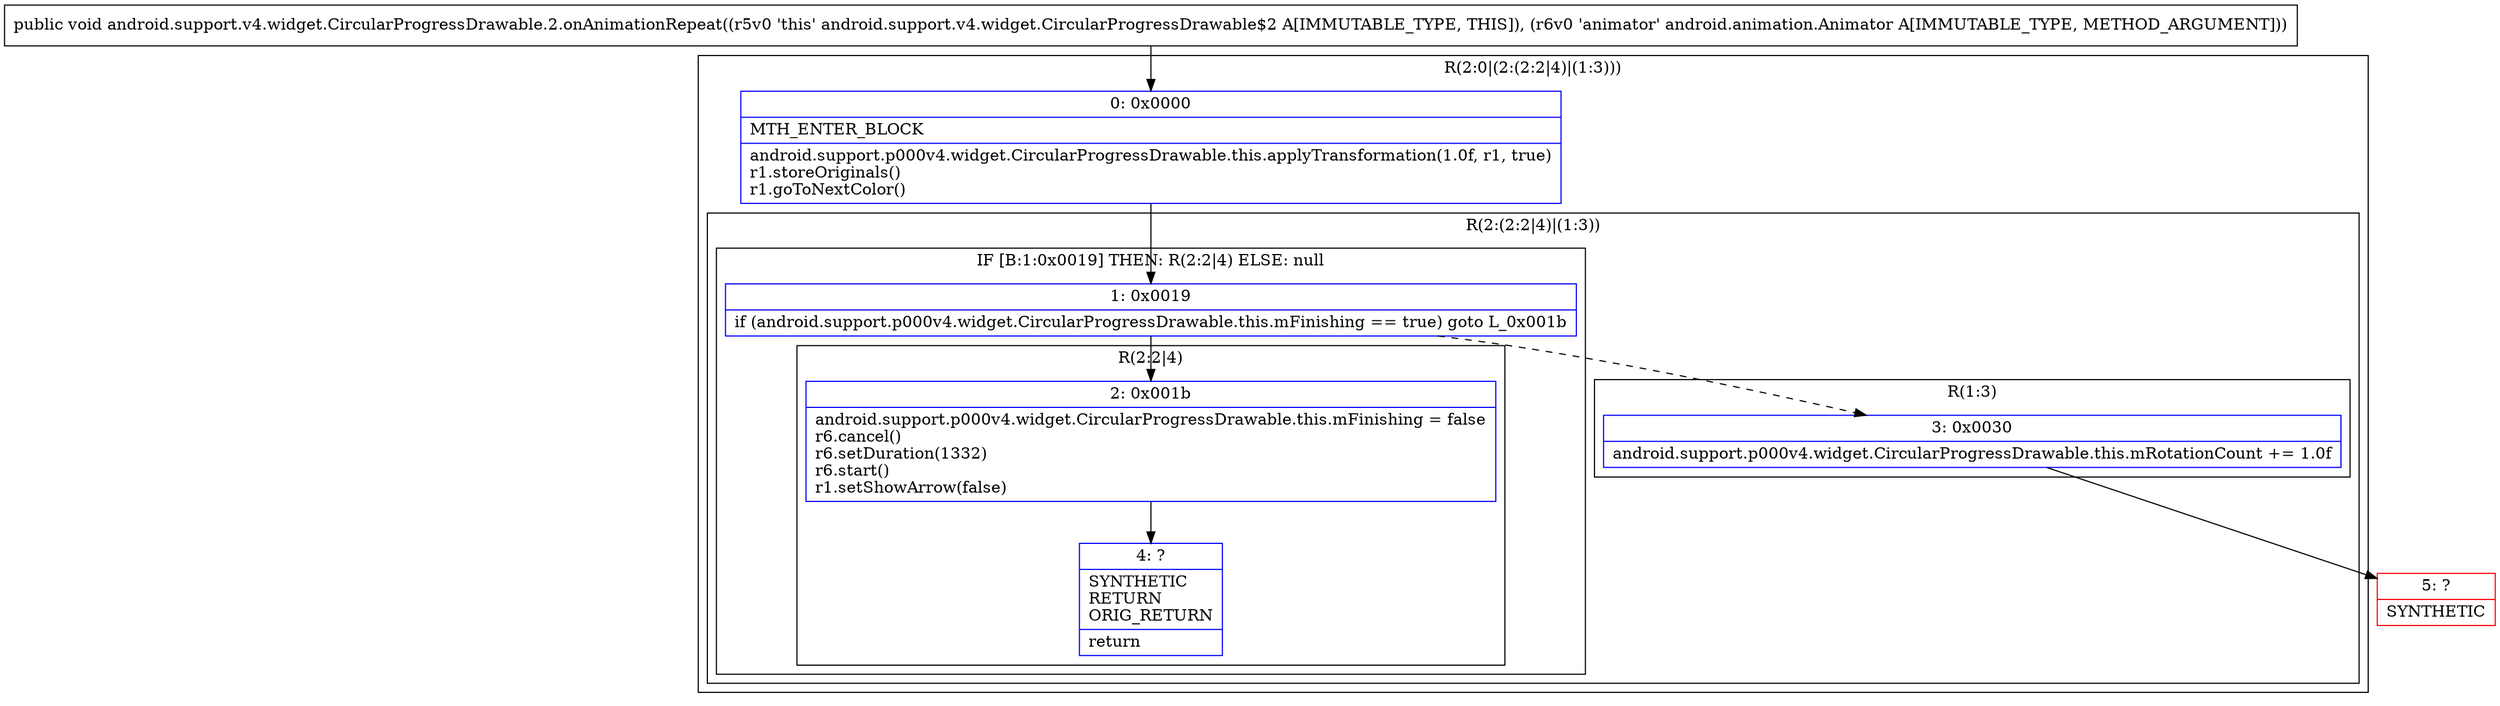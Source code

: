 digraph "CFG forandroid.support.v4.widget.CircularProgressDrawable.2.onAnimationRepeat(Landroid\/animation\/Animator;)V" {
subgraph cluster_Region_257502499 {
label = "R(2:0|(2:(2:2|4)|(1:3)))";
node [shape=record,color=blue];
Node_0 [shape=record,label="{0\:\ 0x0000|MTH_ENTER_BLOCK\l|android.support.p000v4.widget.CircularProgressDrawable.this.applyTransformation(1.0f, r1, true)\lr1.storeOriginals()\lr1.goToNextColor()\l}"];
subgraph cluster_Region_20854409 {
label = "R(2:(2:2|4)|(1:3))";
node [shape=record,color=blue];
subgraph cluster_IfRegion_348861177 {
label = "IF [B:1:0x0019] THEN: R(2:2|4) ELSE: null";
node [shape=record,color=blue];
Node_1 [shape=record,label="{1\:\ 0x0019|if (android.support.p000v4.widget.CircularProgressDrawable.this.mFinishing == true) goto L_0x001b\l}"];
subgraph cluster_Region_453916354 {
label = "R(2:2|4)";
node [shape=record,color=blue];
Node_2 [shape=record,label="{2\:\ 0x001b|android.support.p000v4.widget.CircularProgressDrawable.this.mFinishing = false\lr6.cancel()\lr6.setDuration(1332)\lr6.start()\lr1.setShowArrow(false)\l}"];
Node_4 [shape=record,label="{4\:\ ?|SYNTHETIC\lRETURN\lORIG_RETURN\l|return\l}"];
}
}
subgraph cluster_Region_1568157877 {
label = "R(1:3)";
node [shape=record,color=blue];
Node_3 [shape=record,label="{3\:\ 0x0030|android.support.p000v4.widget.CircularProgressDrawable.this.mRotationCount += 1.0f\l}"];
}
}
}
Node_5 [shape=record,color=red,label="{5\:\ ?|SYNTHETIC\l}"];
MethodNode[shape=record,label="{public void android.support.v4.widget.CircularProgressDrawable.2.onAnimationRepeat((r5v0 'this' android.support.v4.widget.CircularProgressDrawable$2 A[IMMUTABLE_TYPE, THIS]), (r6v0 'animator' android.animation.Animator A[IMMUTABLE_TYPE, METHOD_ARGUMENT])) }"];
MethodNode -> Node_0;
Node_0 -> Node_1;
Node_1 -> Node_2;
Node_1 -> Node_3[style=dashed];
Node_2 -> Node_4;
Node_3 -> Node_5;
}

